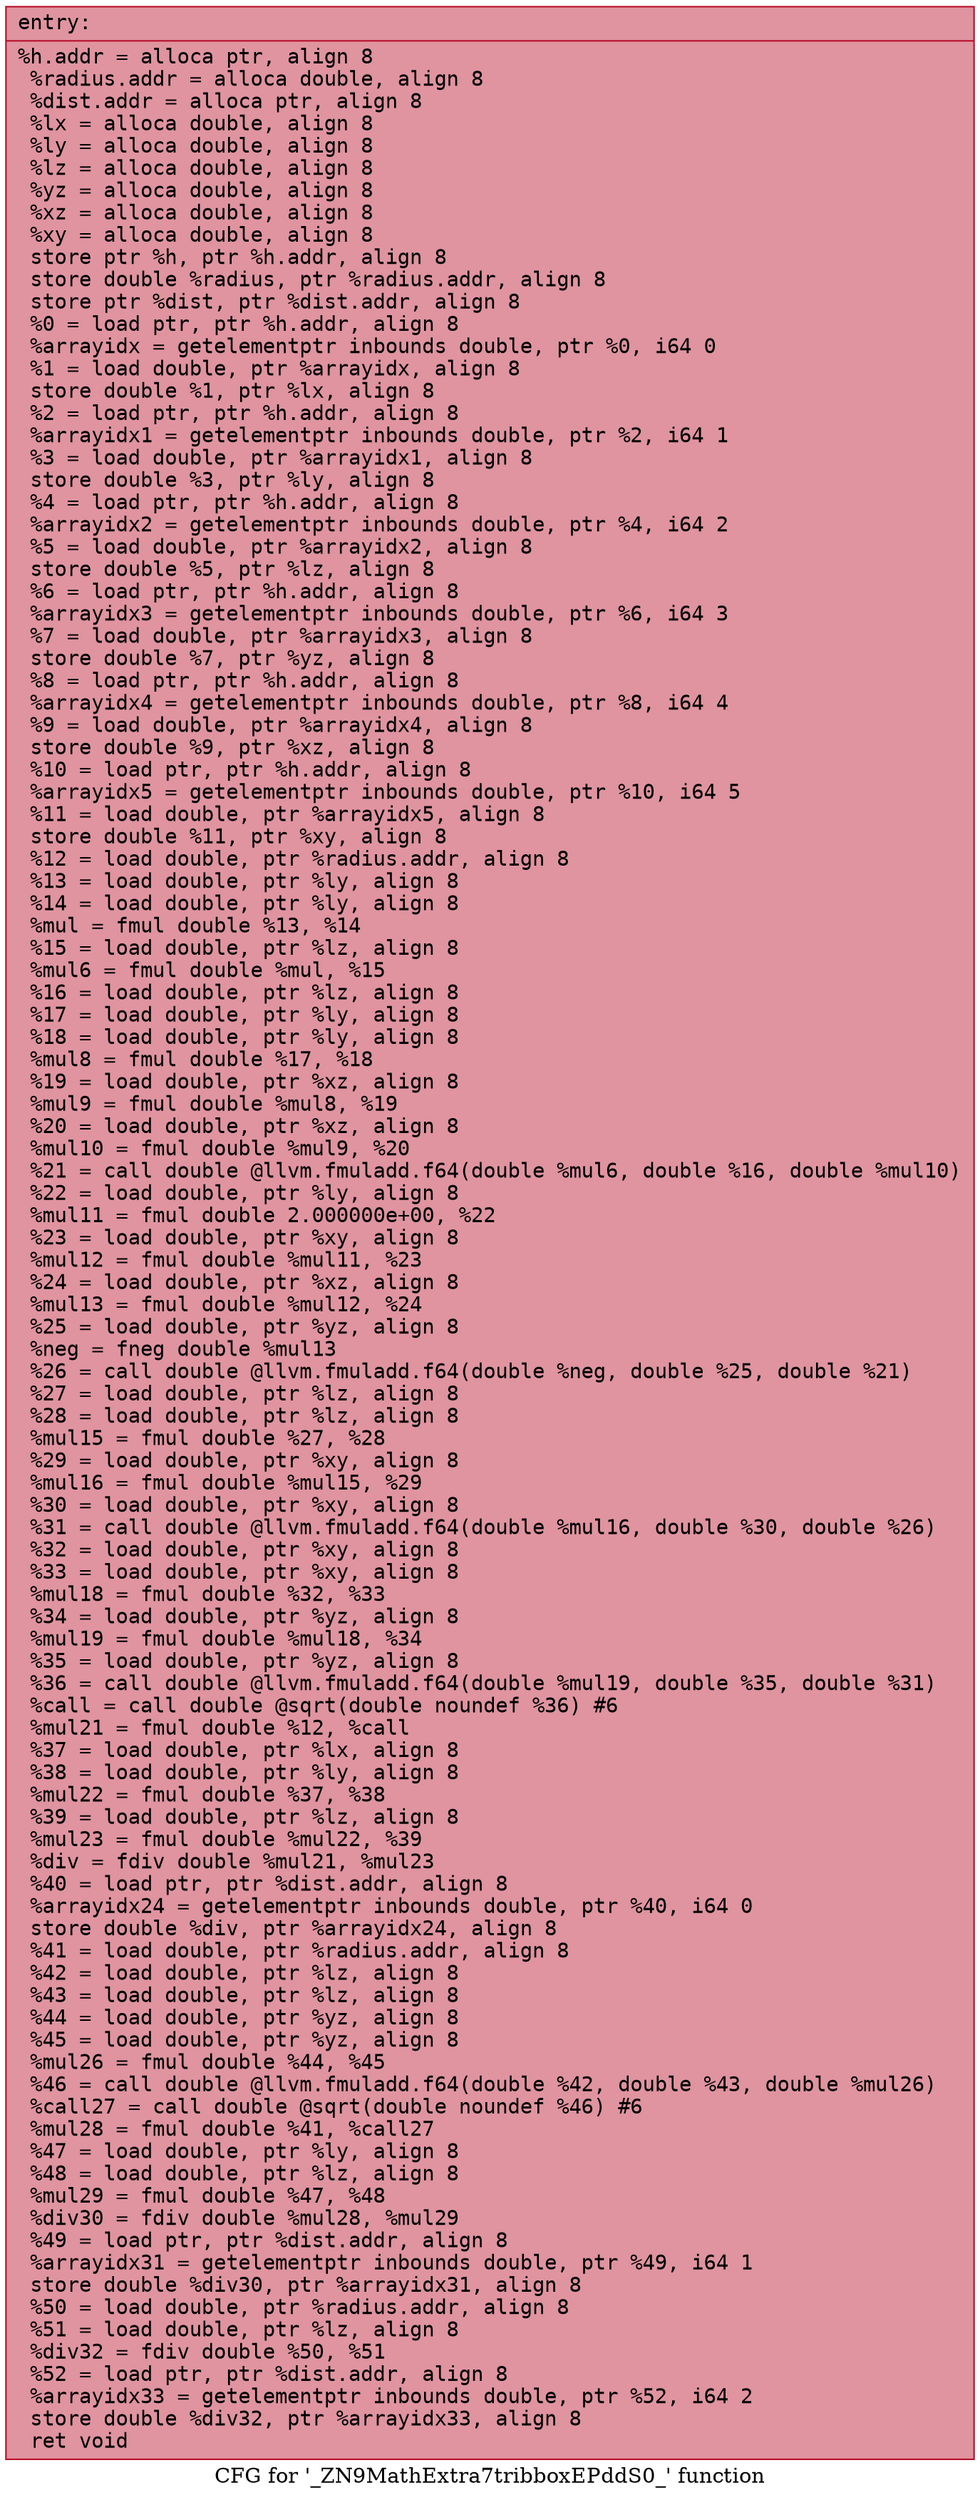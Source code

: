 digraph "CFG for '_ZN9MathExtra7tribboxEPddS0_' function" {
	label="CFG for '_ZN9MathExtra7tribboxEPddS0_' function";

	Node0x558373673310 [shape=record,color="#b70d28ff", style=filled, fillcolor="#b70d2870" fontname="Courier",label="{entry:\l|  %h.addr = alloca ptr, align 8\l  %radius.addr = alloca double, align 8\l  %dist.addr = alloca ptr, align 8\l  %lx = alloca double, align 8\l  %ly = alloca double, align 8\l  %lz = alloca double, align 8\l  %yz = alloca double, align 8\l  %xz = alloca double, align 8\l  %xy = alloca double, align 8\l  store ptr %h, ptr %h.addr, align 8\l  store double %radius, ptr %radius.addr, align 8\l  store ptr %dist, ptr %dist.addr, align 8\l  %0 = load ptr, ptr %h.addr, align 8\l  %arrayidx = getelementptr inbounds double, ptr %0, i64 0\l  %1 = load double, ptr %arrayidx, align 8\l  store double %1, ptr %lx, align 8\l  %2 = load ptr, ptr %h.addr, align 8\l  %arrayidx1 = getelementptr inbounds double, ptr %2, i64 1\l  %3 = load double, ptr %arrayidx1, align 8\l  store double %3, ptr %ly, align 8\l  %4 = load ptr, ptr %h.addr, align 8\l  %arrayidx2 = getelementptr inbounds double, ptr %4, i64 2\l  %5 = load double, ptr %arrayidx2, align 8\l  store double %5, ptr %lz, align 8\l  %6 = load ptr, ptr %h.addr, align 8\l  %arrayidx3 = getelementptr inbounds double, ptr %6, i64 3\l  %7 = load double, ptr %arrayidx3, align 8\l  store double %7, ptr %yz, align 8\l  %8 = load ptr, ptr %h.addr, align 8\l  %arrayidx4 = getelementptr inbounds double, ptr %8, i64 4\l  %9 = load double, ptr %arrayidx4, align 8\l  store double %9, ptr %xz, align 8\l  %10 = load ptr, ptr %h.addr, align 8\l  %arrayidx5 = getelementptr inbounds double, ptr %10, i64 5\l  %11 = load double, ptr %arrayidx5, align 8\l  store double %11, ptr %xy, align 8\l  %12 = load double, ptr %radius.addr, align 8\l  %13 = load double, ptr %ly, align 8\l  %14 = load double, ptr %ly, align 8\l  %mul = fmul double %13, %14\l  %15 = load double, ptr %lz, align 8\l  %mul6 = fmul double %mul, %15\l  %16 = load double, ptr %lz, align 8\l  %17 = load double, ptr %ly, align 8\l  %18 = load double, ptr %ly, align 8\l  %mul8 = fmul double %17, %18\l  %19 = load double, ptr %xz, align 8\l  %mul9 = fmul double %mul8, %19\l  %20 = load double, ptr %xz, align 8\l  %mul10 = fmul double %mul9, %20\l  %21 = call double @llvm.fmuladd.f64(double %mul6, double %16, double %mul10)\l  %22 = load double, ptr %ly, align 8\l  %mul11 = fmul double 2.000000e+00, %22\l  %23 = load double, ptr %xy, align 8\l  %mul12 = fmul double %mul11, %23\l  %24 = load double, ptr %xz, align 8\l  %mul13 = fmul double %mul12, %24\l  %25 = load double, ptr %yz, align 8\l  %neg = fneg double %mul13\l  %26 = call double @llvm.fmuladd.f64(double %neg, double %25, double %21)\l  %27 = load double, ptr %lz, align 8\l  %28 = load double, ptr %lz, align 8\l  %mul15 = fmul double %27, %28\l  %29 = load double, ptr %xy, align 8\l  %mul16 = fmul double %mul15, %29\l  %30 = load double, ptr %xy, align 8\l  %31 = call double @llvm.fmuladd.f64(double %mul16, double %30, double %26)\l  %32 = load double, ptr %xy, align 8\l  %33 = load double, ptr %xy, align 8\l  %mul18 = fmul double %32, %33\l  %34 = load double, ptr %yz, align 8\l  %mul19 = fmul double %mul18, %34\l  %35 = load double, ptr %yz, align 8\l  %36 = call double @llvm.fmuladd.f64(double %mul19, double %35, double %31)\l  %call = call double @sqrt(double noundef %36) #6\l  %mul21 = fmul double %12, %call\l  %37 = load double, ptr %lx, align 8\l  %38 = load double, ptr %ly, align 8\l  %mul22 = fmul double %37, %38\l  %39 = load double, ptr %lz, align 8\l  %mul23 = fmul double %mul22, %39\l  %div = fdiv double %mul21, %mul23\l  %40 = load ptr, ptr %dist.addr, align 8\l  %arrayidx24 = getelementptr inbounds double, ptr %40, i64 0\l  store double %div, ptr %arrayidx24, align 8\l  %41 = load double, ptr %radius.addr, align 8\l  %42 = load double, ptr %lz, align 8\l  %43 = load double, ptr %lz, align 8\l  %44 = load double, ptr %yz, align 8\l  %45 = load double, ptr %yz, align 8\l  %mul26 = fmul double %44, %45\l  %46 = call double @llvm.fmuladd.f64(double %42, double %43, double %mul26)\l  %call27 = call double @sqrt(double noundef %46) #6\l  %mul28 = fmul double %41, %call27\l  %47 = load double, ptr %ly, align 8\l  %48 = load double, ptr %lz, align 8\l  %mul29 = fmul double %47, %48\l  %div30 = fdiv double %mul28, %mul29\l  %49 = load ptr, ptr %dist.addr, align 8\l  %arrayidx31 = getelementptr inbounds double, ptr %49, i64 1\l  store double %div30, ptr %arrayidx31, align 8\l  %50 = load double, ptr %radius.addr, align 8\l  %51 = load double, ptr %lz, align 8\l  %div32 = fdiv double %50, %51\l  %52 = load ptr, ptr %dist.addr, align 8\l  %arrayidx33 = getelementptr inbounds double, ptr %52, i64 2\l  store double %div32, ptr %arrayidx33, align 8\l  ret void\l}"];
}
